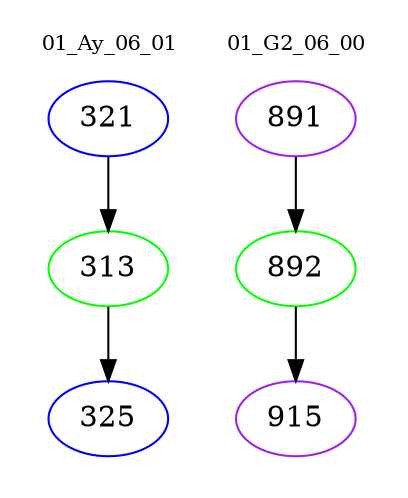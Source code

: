 digraph{
subgraph cluster_0 {
color = white
label = "01_Ay_06_01";
fontsize=10;
T0_321 [label="321", color="blue"]
T0_321 -> T0_313 [color="black"]
T0_313 [label="313", color="green"]
T0_313 -> T0_325 [color="black"]
T0_325 [label="325", color="blue"]
}
subgraph cluster_1 {
color = white
label = "01_G2_06_00";
fontsize=10;
T1_891 [label="891", color="purple"]
T1_891 -> T1_892 [color="black"]
T1_892 [label="892", color="green"]
T1_892 -> T1_915 [color="black"]
T1_915 [label="915", color="purple"]
}
}
